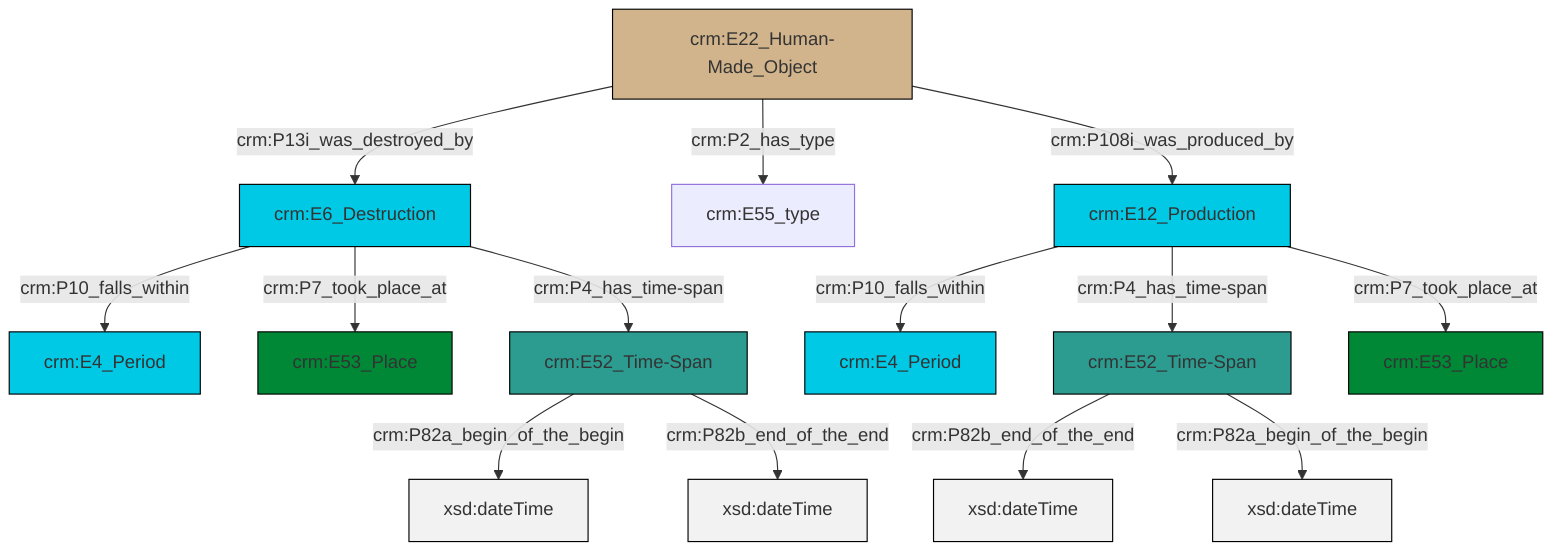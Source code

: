 graph TD
classDef Literal fill:#f2f2f2,stroke:#000000;
classDef CRM_Entity fill:#FFFFFF,stroke:#000000;
classDef Temporal_Entity fill:#00C9E6, stroke:#000000;
classDef Type fill:#E18312, stroke:#000000;
classDef Time-Span fill:#2C9C91, stroke:#000000;
classDef Appellation fill:#FFEB7F, stroke:#000000;
classDef Place fill:#008836, stroke:#000000;
classDef Persistent_Item fill:#B266B2, stroke:#000000;
classDef Conceptual_Object fill:#FFD700, stroke:#000000;
classDef Physical_Thing fill:#D2B48C, stroke:#000000;
classDef Actor fill:#f58aad, stroke:#000000;
classDef PC_Classes fill:#4ce600, stroke:#000000;
classDef Multi fill:#cccccc,stroke:#000000;

0["crm:E22_Human-Made_Object"]:::Physical_Thing -->|crm:P13i_was_destroyed_by| 1["crm:E6_Destruction"]:::Temporal_Entity
2["crm:E52_Time-Span"]:::Time-Span -->|crm:P82b_end_of_the_end| 3[xsd:dateTime]:::Literal
5["crm:E12_Production"]:::Temporal_Entity -->|crm:P10_falls_within| 6["crm:E4_Period"]:::Temporal_Entity
5["crm:E12_Production"]:::Temporal_Entity -->|crm:P4_has_time-span| 2["crm:E52_Time-Span"]:::Time-Span
1["crm:E6_Destruction"]:::Temporal_Entity -->|crm:P10_falls_within| 7["crm:E4_Period"]:::Temporal_Entity
1["crm:E6_Destruction"]:::Temporal_Entity -->|crm:P7_took_place_at| 8["crm:E53_Place"]:::Place
11["crm:E52_Time-Span"]:::Time-Span -->|crm:P82a_begin_of_the_begin| 12[xsd:dateTime]:::Literal
2["crm:E52_Time-Span"]:::Time-Span -->|crm:P82a_begin_of_the_begin| 13[xsd:dateTime]:::Literal
5["crm:E12_Production"]:::Temporal_Entity -->|crm:P7_took_place_at| 9["crm:E53_Place"]:::Place
0["crm:E22_Human-Made_Object"]:::Physical_Thing -->|crm:P2_has_type| 15["crm:E55_type"]:::Default
11["crm:E52_Time-Span"]:::Time-Span -->|crm:P82b_end_of_the_end| 18[xsd:dateTime]:::Literal
0["crm:E22_Human-Made_Object"]:::Physical_Thing -->|crm:P108i_was_produced_by| 5["crm:E12_Production"]:::Temporal_Entity
1["crm:E6_Destruction"]:::Temporal_Entity -->|crm:P4_has_time-span| 11["crm:E52_Time-Span"]:::Time-Span
